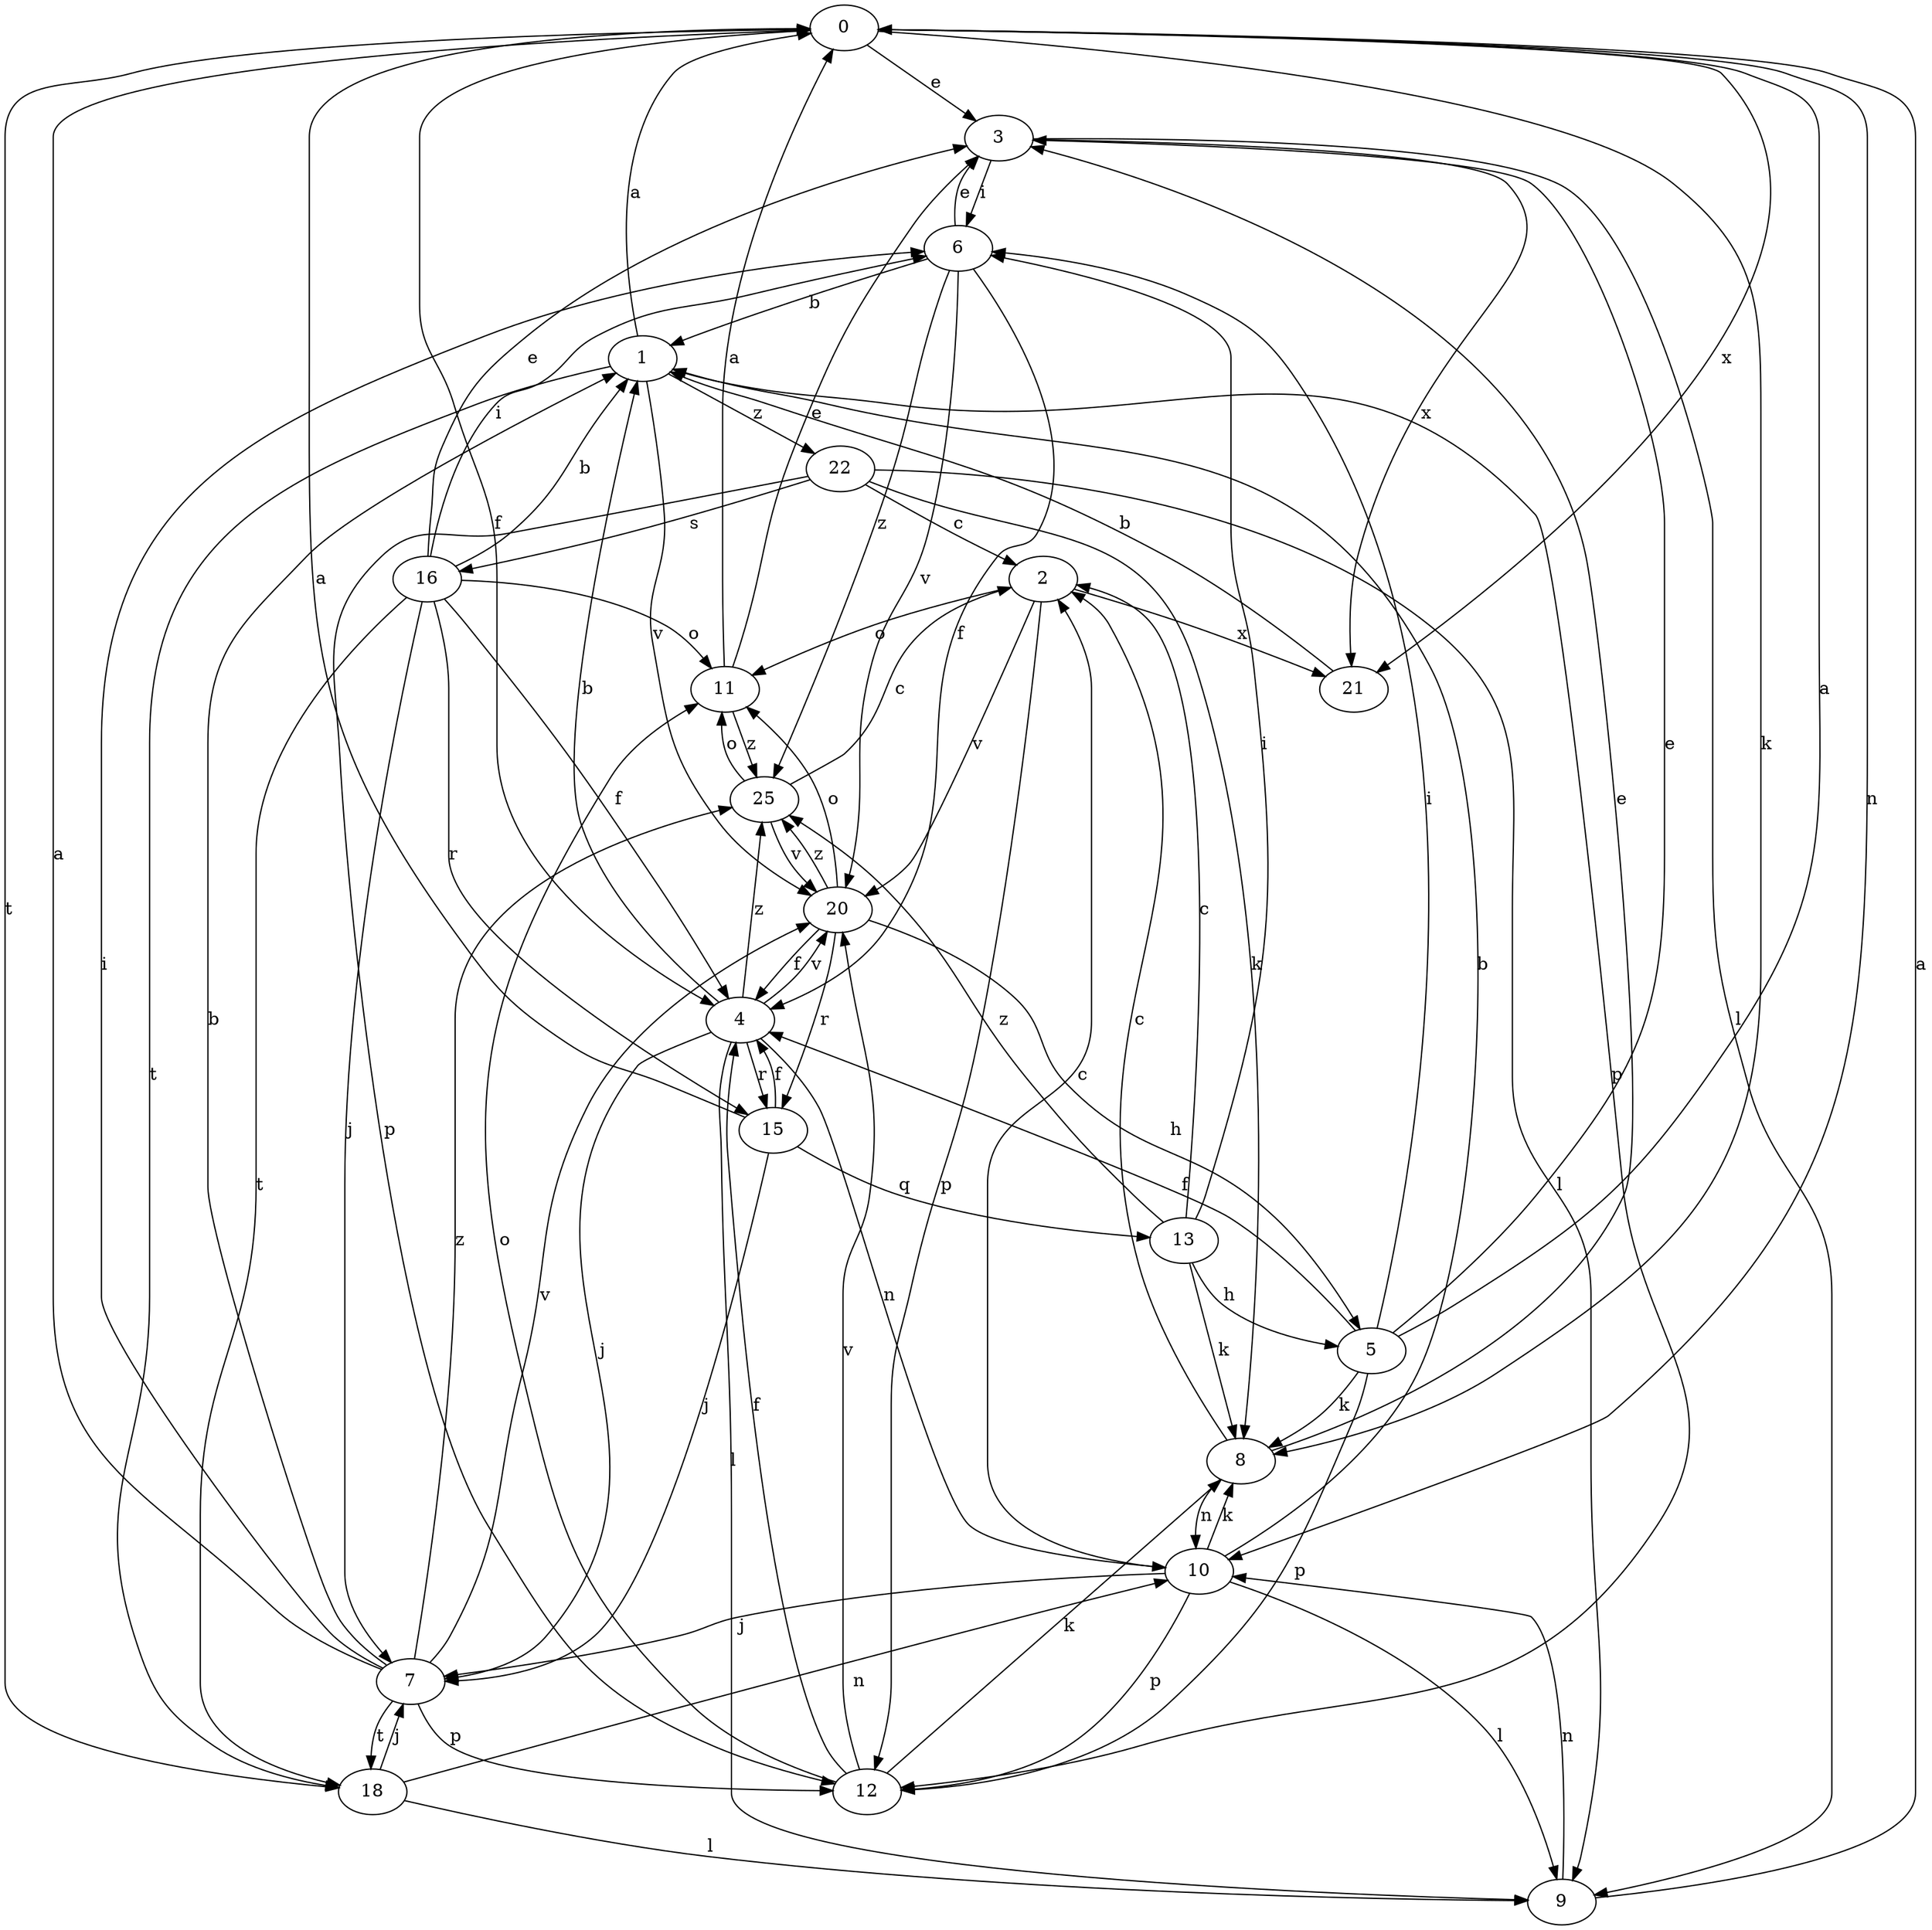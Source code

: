 strict digraph  {
0;
1;
2;
3;
4;
5;
6;
7;
8;
9;
10;
11;
12;
13;
15;
16;
18;
20;
21;
22;
25;
0 -> 3  [label=e];
0 -> 4  [label=f];
0 -> 8  [label=k];
0 -> 10  [label=n];
0 -> 18  [label=t];
0 -> 21  [label=x];
1 -> 0  [label=a];
1 -> 12  [label=p];
1 -> 18  [label=t];
1 -> 20  [label=v];
1 -> 22  [label=z];
2 -> 11  [label=o];
2 -> 12  [label=p];
2 -> 20  [label=v];
2 -> 21  [label=x];
3 -> 6  [label=i];
3 -> 9  [label=l];
3 -> 21  [label=x];
4 -> 1  [label=b];
4 -> 7  [label=j];
4 -> 9  [label=l];
4 -> 10  [label=n];
4 -> 15  [label=r];
4 -> 20  [label=v];
4 -> 25  [label=z];
5 -> 0  [label=a];
5 -> 3  [label=e];
5 -> 4  [label=f];
5 -> 6  [label=i];
5 -> 8  [label=k];
5 -> 12  [label=p];
6 -> 1  [label=b];
6 -> 3  [label=e];
6 -> 4  [label=f];
6 -> 20  [label=v];
6 -> 25  [label=z];
7 -> 0  [label=a];
7 -> 1  [label=b];
7 -> 6  [label=i];
7 -> 12  [label=p];
7 -> 18  [label=t];
7 -> 20  [label=v];
7 -> 25  [label=z];
8 -> 2  [label=c];
8 -> 3  [label=e];
8 -> 10  [label=n];
9 -> 0  [label=a];
9 -> 10  [label=n];
10 -> 1  [label=b];
10 -> 2  [label=c];
10 -> 7  [label=j];
10 -> 8  [label=k];
10 -> 9  [label=l];
10 -> 12  [label=p];
11 -> 0  [label=a];
11 -> 3  [label=e];
11 -> 25  [label=z];
12 -> 4  [label=f];
12 -> 8  [label=k];
12 -> 11  [label=o];
12 -> 20  [label=v];
13 -> 2  [label=c];
13 -> 5  [label=h];
13 -> 6  [label=i];
13 -> 8  [label=k];
13 -> 25  [label=z];
15 -> 0  [label=a];
15 -> 4  [label=f];
15 -> 7  [label=j];
15 -> 13  [label=q];
16 -> 1  [label=b];
16 -> 3  [label=e];
16 -> 4  [label=f];
16 -> 6  [label=i];
16 -> 7  [label=j];
16 -> 11  [label=o];
16 -> 15  [label=r];
16 -> 18  [label=t];
18 -> 7  [label=j];
18 -> 9  [label=l];
18 -> 10  [label=n];
20 -> 4  [label=f];
20 -> 5  [label=h];
20 -> 11  [label=o];
20 -> 15  [label=r];
20 -> 25  [label=z];
21 -> 1  [label=b];
22 -> 2  [label=c];
22 -> 8  [label=k];
22 -> 9  [label=l];
22 -> 12  [label=p];
22 -> 16  [label=s];
25 -> 2  [label=c];
25 -> 11  [label=o];
25 -> 20  [label=v];
}
